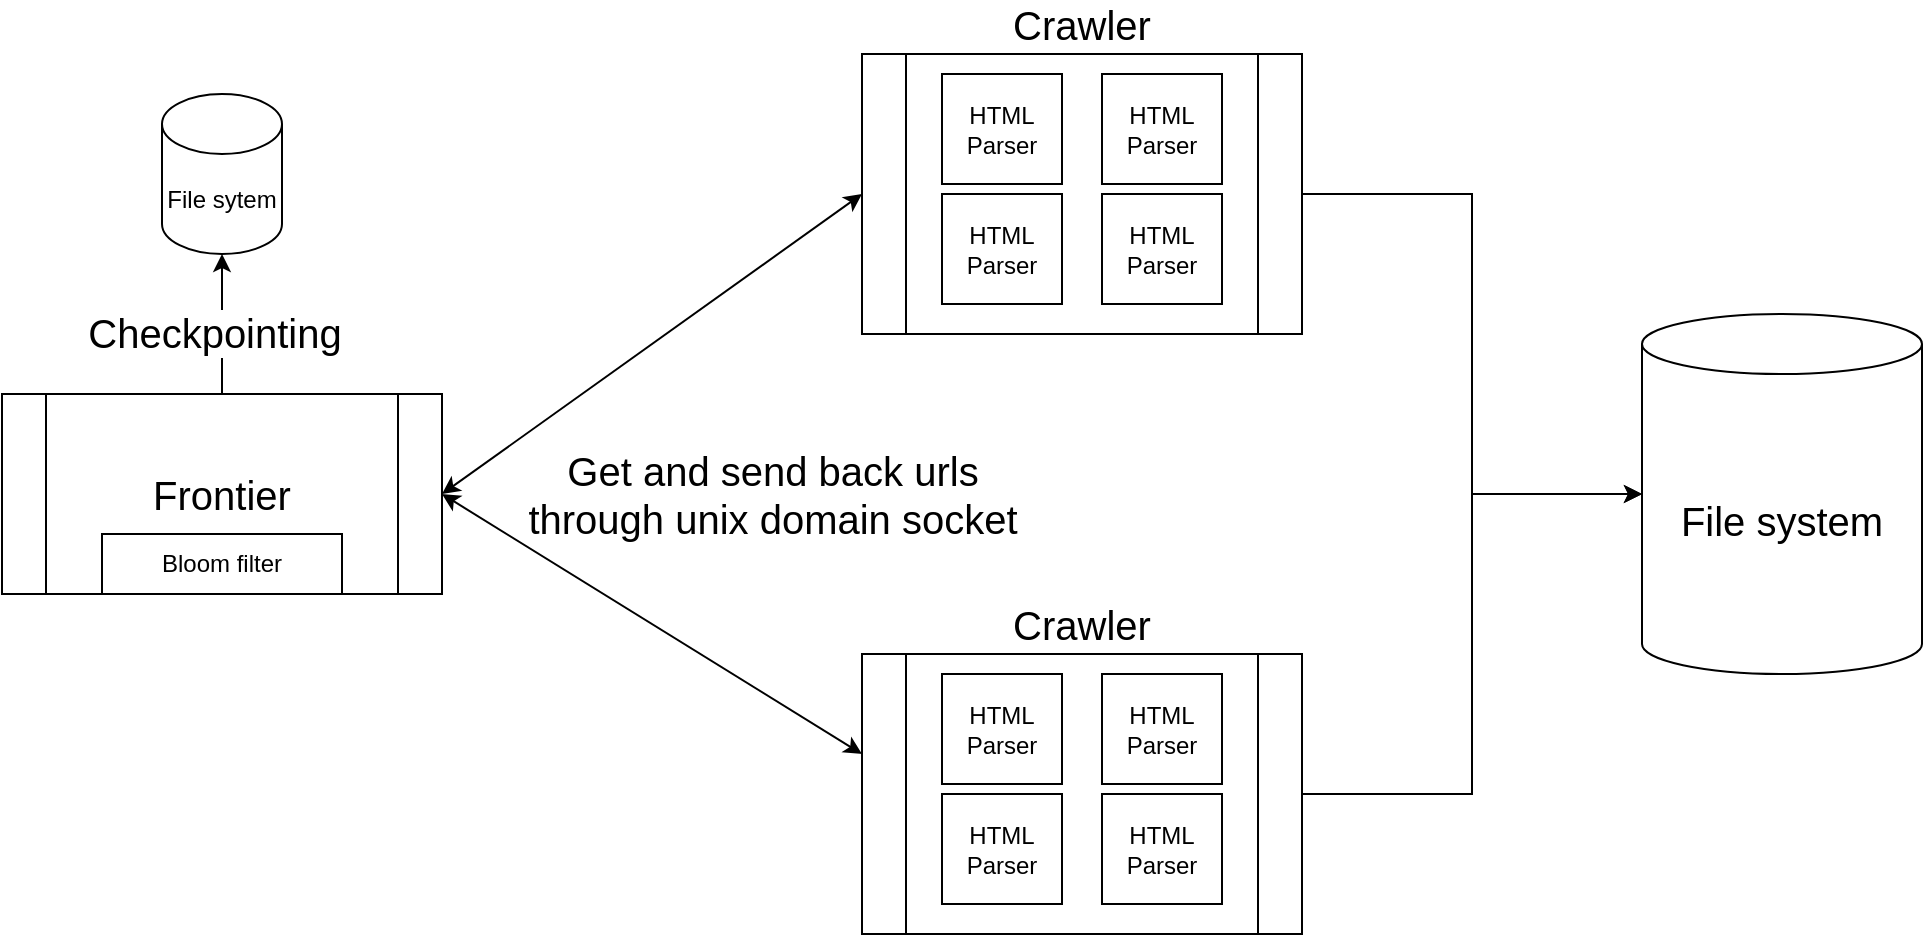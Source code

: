 <mxfile version="26.0.9">
  <diagram name="Page-1" id="2zZ8BhhY4x-b--JPyof2">
    <mxGraphModel dx="1224" dy="793" grid="1" gridSize="10" guides="1" tooltips="1" connect="1" arrows="1" fold="1" page="1" pageScale="1" pageWidth="850" pageHeight="1100" math="0" shadow="0">
      <root>
        <mxCell id="0" />
        <mxCell id="1" parent="0" />
        <mxCell id="w5nZB-soIbPaTv8_3gk6-2" value="&lt;font style=&quot;font-size: 20px;&quot;&gt;Frontier&lt;/font&gt;" style="shape=process;whiteSpace=wrap;html=1;backgroundOutline=1;" vertex="1" parent="1">
          <mxGeometry x="50" y="300" width="220" height="100" as="geometry" />
        </mxCell>
        <mxCell id="w5nZB-soIbPaTv8_3gk6-3" value="File sytem" style="shape=cylinder3;whiteSpace=wrap;html=1;boundedLbl=1;backgroundOutline=1;size=15;" vertex="1" parent="1">
          <mxGeometry x="130" y="150" width="60" height="80" as="geometry" />
        </mxCell>
        <mxCell id="w5nZB-soIbPaTv8_3gk6-4" style="edgeStyle=orthogonalEdgeStyle;rounded=0;orthogonalLoop=1;jettySize=auto;html=1;entryX=0.5;entryY=1;entryDx=0;entryDy=0;entryPerimeter=0;" edge="1" parent="1" source="w5nZB-soIbPaTv8_3gk6-2" target="w5nZB-soIbPaTv8_3gk6-3">
          <mxGeometry relative="1" as="geometry" />
        </mxCell>
        <mxCell id="w5nZB-soIbPaTv8_3gk6-6" value="&lt;font style=&quot;font-size: 20px;&quot;&gt;Checkpointing&lt;/font&gt;" style="edgeLabel;html=1;align=center;verticalAlign=middle;resizable=0;points=[];" vertex="1" connectable="0" parent="w5nZB-soIbPaTv8_3gk6-4">
          <mxGeometry x="-0.111" y="4" relative="1" as="geometry">
            <mxPoint as="offset" />
          </mxGeometry>
        </mxCell>
        <mxCell id="w5nZB-soIbPaTv8_3gk6-7" value="&lt;font style=&quot;font-size: 20px;&quot;&gt;Crawler&lt;/font&gt;" style="shape=process;whiteSpace=wrap;html=1;backgroundOutline=1;labelPosition=center;verticalLabelPosition=top;align=center;verticalAlign=bottom;" vertex="1" parent="1">
          <mxGeometry x="480" y="130" width="220" height="140" as="geometry" />
        </mxCell>
        <mxCell id="w5nZB-soIbPaTv8_3gk6-9" value="" style="endArrow=classic;startArrow=classic;html=1;rounded=0;exitX=1;exitY=0.5;exitDx=0;exitDy=0;entryX=0;entryY=0.5;entryDx=0;entryDy=0;" edge="1" parent="1" source="w5nZB-soIbPaTv8_3gk6-2" target="w5nZB-soIbPaTv8_3gk6-7">
          <mxGeometry width="50" height="50" relative="1" as="geometry">
            <mxPoint x="400" y="420" as="sourcePoint" />
            <mxPoint x="450" y="370" as="targetPoint" />
          </mxGeometry>
        </mxCell>
        <mxCell id="w5nZB-soIbPaTv8_3gk6-10" value="" style="endArrow=classic;startArrow=classic;html=1;rounded=0;exitX=1;exitY=0.5;exitDx=0;exitDy=0;entryX=0;entryY=0.5;entryDx=0;entryDy=0;" edge="1" parent="1" source="w5nZB-soIbPaTv8_3gk6-2">
          <mxGeometry width="50" height="50" relative="1" as="geometry">
            <mxPoint x="400" y="420" as="sourcePoint" />
            <mxPoint x="480" y="480" as="targetPoint" />
          </mxGeometry>
        </mxCell>
        <mxCell id="w5nZB-soIbPaTv8_3gk6-11" value="&lt;font style=&quot;font-size: 20px;&quot;&gt;Get and send back urls&lt;br&gt;through unix domain socket&lt;/font&gt;" style="text;html=1;align=center;verticalAlign=middle;resizable=0;points=[];autosize=1;strokeColor=none;fillColor=none;" vertex="1" parent="1">
          <mxGeometry x="300" y="320" width="270" height="60" as="geometry" />
        </mxCell>
        <mxCell id="w5nZB-soIbPaTv8_3gk6-12" value="&lt;font style=&quot;font-size: 20px;&quot;&gt;Crawler&lt;/font&gt;" style="shape=process;whiteSpace=wrap;html=1;backgroundOutline=1;labelPosition=center;verticalLabelPosition=top;align=center;verticalAlign=bottom;" vertex="1" parent="1">
          <mxGeometry x="480" y="430" width="220" height="140" as="geometry" />
        </mxCell>
        <mxCell id="w5nZB-soIbPaTv8_3gk6-14" value="HTML Parser" style="rounded=0;whiteSpace=wrap;html=1;" vertex="1" parent="1">
          <mxGeometry x="520" y="440" width="60" height="55" as="geometry" />
        </mxCell>
        <mxCell id="w5nZB-soIbPaTv8_3gk6-15" value="Bloom filter" style="rounded=0;whiteSpace=wrap;html=1;" vertex="1" parent="1">
          <mxGeometry x="100" y="370" width="120" height="30" as="geometry" />
        </mxCell>
        <mxCell id="w5nZB-soIbPaTv8_3gk6-16" value="HTML Parser" style="rounded=0;whiteSpace=wrap;html=1;" vertex="1" parent="1">
          <mxGeometry x="600" y="440" width="60" height="55" as="geometry" />
        </mxCell>
        <mxCell id="w5nZB-soIbPaTv8_3gk6-17" value="HTML Parser" style="rounded=0;whiteSpace=wrap;html=1;" vertex="1" parent="1">
          <mxGeometry x="520" y="500" width="60" height="55" as="geometry" />
        </mxCell>
        <mxCell id="w5nZB-soIbPaTv8_3gk6-18" value="HTML Parser" style="rounded=0;whiteSpace=wrap;html=1;" vertex="1" parent="1">
          <mxGeometry x="600" y="500" width="60" height="55" as="geometry" />
        </mxCell>
        <mxCell id="w5nZB-soIbPaTv8_3gk6-19" value="HTML Parser" style="rounded=0;whiteSpace=wrap;html=1;" vertex="1" parent="1">
          <mxGeometry x="520" y="140" width="60" height="55" as="geometry" />
        </mxCell>
        <mxCell id="w5nZB-soIbPaTv8_3gk6-20" value="HTML Parser" style="rounded=0;whiteSpace=wrap;html=1;" vertex="1" parent="1">
          <mxGeometry x="600" y="140" width="60" height="55" as="geometry" />
        </mxCell>
        <mxCell id="w5nZB-soIbPaTv8_3gk6-21" value="HTML Parser" style="rounded=0;whiteSpace=wrap;html=1;" vertex="1" parent="1">
          <mxGeometry x="600" y="200" width="60" height="55" as="geometry" />
        </mxCell>
        <mxCell id="w5nZB-soIbPaTv8_3gk6-22" value="HTML Parser" style="rounded=0;whiteSpace=wrap;html=1;" vertex="1" parent="1">
          <mxGeometry x="520" y="200" width="60" height="55" as="geometry" />
        </mxCell>
        <mxCell id="w5nZB-soIbPaTv8_3gk6-23" value="&lt;font style=&quot;font-size: 20px;&quot;&gt;File system&lt;/font&gt;" style="shape=cylinder3;whiteSpace=wrap;html=1;boundedLbl=1;backgroundOutline=1;size=15;" vertex="1" parent="1">
          <mxGeometry x="870" y="260" width="140" height="180" as="geometry" />
        </mxCell>
        <mxCell id="w5nZB-soIbPaTv8_3gk6-24" style="edgeStyle=orthogonalEdgeStyle;rounded=0;orthogonalLoop=1;jettySize=auto;html=1;entryX=0;entryY=0.5;entryDx=0;entryDy=0;entryPerimeter=0;" edge="1" parent="1" source="w5nZB-soIbPaTv8_3gk6-7" target="w5nZB-soIbPaTv8_3gk6-23">
          <mxGeometry relative="1" as="geometry" />
        </mxCell>
        <mxCell id="w5nZB-soIbPaTv8_3gk6-25" style="edgeStyle=orthogonalEdgeStyle;rounded=0;orthogonalLoop=1;jettySize=auto;html=1;entryX=0;entryY=0.5;entryDx=0;entryDy=0;entryPerimeter=0;" edge="1" parent="1" source="w5nZB-soIbPaTv8_3gk6-12" target="w5nZB-soIbPaTv8_3gk6-23">
          <mxGeometry relative="1" as="geometry" />
        </mxCell>
      </root>
    </mxGraphModel>
  </diagram>
</mxfile>
